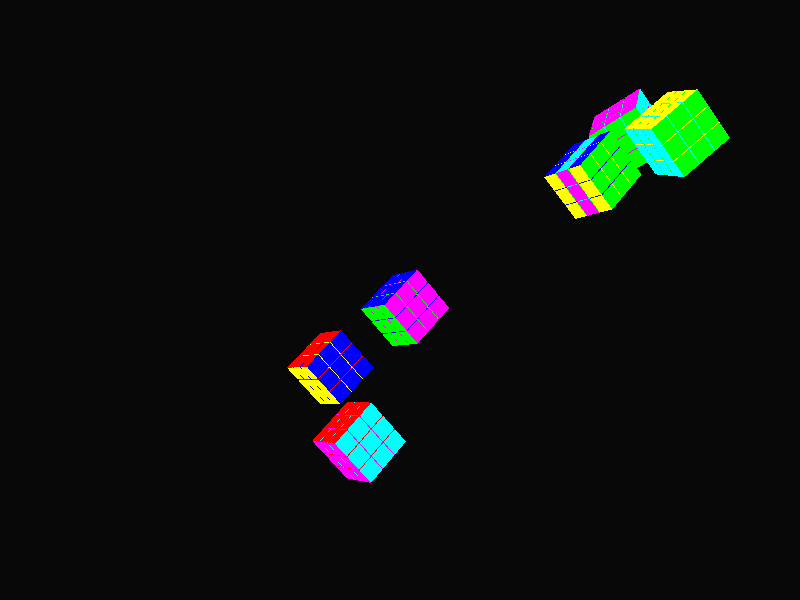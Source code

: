 #version 3.7; // 20220807 (C) Gunter Liszewski -*- mode: povray; -*-
// S_F=(FFbb), F, and the 3x3x3 standard permutation
// POV-ray, to make the Rubik permutations visible, cublets/face 

 #include "colors.inc"
 global_settings { assumed_gamma 1.0 }
 background   { color rgb <0.0025, 0.0025, 0.0025> }
 camera       { location  <50.0, 0.5, -3.0>
                direction 1.5*z
                right     x*image_width/image_height
                // look_at   <0.0, 0.0, 0.0>
                look_at   <0.0, -8.0, -6.0> }
 light_source { <0, 0, 0>
                color rgb <1, 1, 1>
                translate <-5, 5, -5> }
 light_source { <0, 0, 0>
                color rgb <0.25, 0.25, 0.25>
                translate <6, -6, -6> }

#macro Side( Colour, P1, P2, P3, P4)
polygon {  4, P1, P2, P3, P4
  texture{ finish  { specular 0.6 }
  	   pigment { colour Colour }
	   normal  { agate 0.25 scale 1/2 } } }
#end
#declare F = Side(Red,     <0,0,0>, <0,1,0>, <1,1,0>, <1,0,0>)
#declare B = Side(Green,   <0,0,1>, <0,1,1>, <1,1,1>, <1,0,1>)
#declare U = Side(Blue,    <0,1,0>, <0,1,1>, <1,1,1>, <1,1,0>)
#declare D = Side(Cyan,    <0,0,0>, <0,0,1>, <1,0,1>, <1,0,0>)
#declare L = Side(Magenta, <0,0,0>, <0,0,1>, <0,1,1>, <0,1,0>)
#declare R = Side(Yellow,  <1,0,0>, <1,1,0>, <1,1,1>, <1,0,1>)

#declare cubelet = union {
  object { F }
  object { U }
  object { R }
  object { B }
  object { D }
  object { L }
  translate <-0.5, -0.5, -0.5>
}
#declare three = union {
  object { cubelet }
  object { cubelet translate y*-1.05 }
  object { cubelet translate y*+1.05 }
}
#declare face = union {
  object { three }
  object { three translate x*-1.05 }
  object { three translate x*+1.05 }
}
#declare standard_permutation = union {
  object { face }
  object { face translate z*-1.05 }
  object { face translate z*+1.05 }
}
#declare standard_permutation_S_F = union {
  object { face             // front face
           rotate <0,0,-90> // *F
	   rotate <0,0,-90> // *F (again)
  	   translate z*-1.05 }
  object { face }           // slice S_F
  object { face             // back face
  	   rotate <0,0,90>  // *b
  	   rotate <0,0,90>  // *b
  	   translate z*+1.05
	   }
  rotate <0,0,-180>
}
#declare this_cube = union { standard_permutation }
#declare this_cube_S_F = union { standard_permutation_S_F }
/* Start another, aiming to permute the cublets of a face,
   for example to do move F we rotate each of F's cubelets
*/
#declare that_cube = union { 
  // the front slice
  object { cubelet translate <1.05,1.05,-1.05> } // up, front
  object { cubelet translate <1.05,1.05,0> }
  object { cubelet translate <1.05,1.05,1.05> }

  object { cubelet translate <1.05,0,-1.05> } // centre, front
  object { cubelet translate x*1.05 }
  object { cubelet translate <1.05,0,1.05> }

  object { cubelet translate <1.05,-1.05,-1.05> } // down,front
  object { cubelet translate <1.05,-1.05,0> }
  object { cubelet translate <1.05,-1.05,1.05> }
  
  // in the middle
  
  object { cubelet translate <0,1.05,-1.05> } // up,middle
  object { cubelet translate <0,1.05,0> }
  object { cubelet translate <0,1.05,1.05> }

  object { cubelet translate <0,0,-1.05> } // centre,middle
  object { cubelet }
  object { cubelet translate <0,0,1.05> }

  object { cubelet translate <0,-1.05,-1.05> } // down,middle
  object { cubelet translate <0,-1.05,0> }
  object { cubelet translate <0,-1.05,1.05> }
  
  // the back slice
  
  object { cubelet translate <-1.05,1.05,-1.05> } // up, back
  object { cubelet translate <-1.05,1.05,0> }
  object { cubelet translate <-1.05,1.05,1.05> }

  object { cubelet translate <-1.05,0,-1.05> } // centre, back
  object { cubelet translate <-1.05,0,0> }
  object { cubelet translate <-1.05,0,1.05> }

  object { cubelet translate <-1.05,-1.05,-1.05> } // down,back
  object { cubelet translate <-1.05,-1.05,0> }
  object { cubelet translate <-1.05,-1.05,1.05> }
  
}

// The things in this picture
union {
  object { this_cube_S_F translate <0,0,-1> }
  object { this_cube rotate z*90
	   rotate y*23
           translate <-1.9,0,4> }
  object { this_cube rotate x*-90 rotate z*-90
	   rotate y*-31 translate <-4,0,-1> }
  object { that_cube rotate y*90
           translate <10,0,-10> }
  object { that_cube rotate x*90
           translate <15,0,-13> }
  object { that_cube rotate x*90 rotate y*180
           translate <18,-3,-9> }

  translate <-3,-4,2> rotate <131,144,133> }
